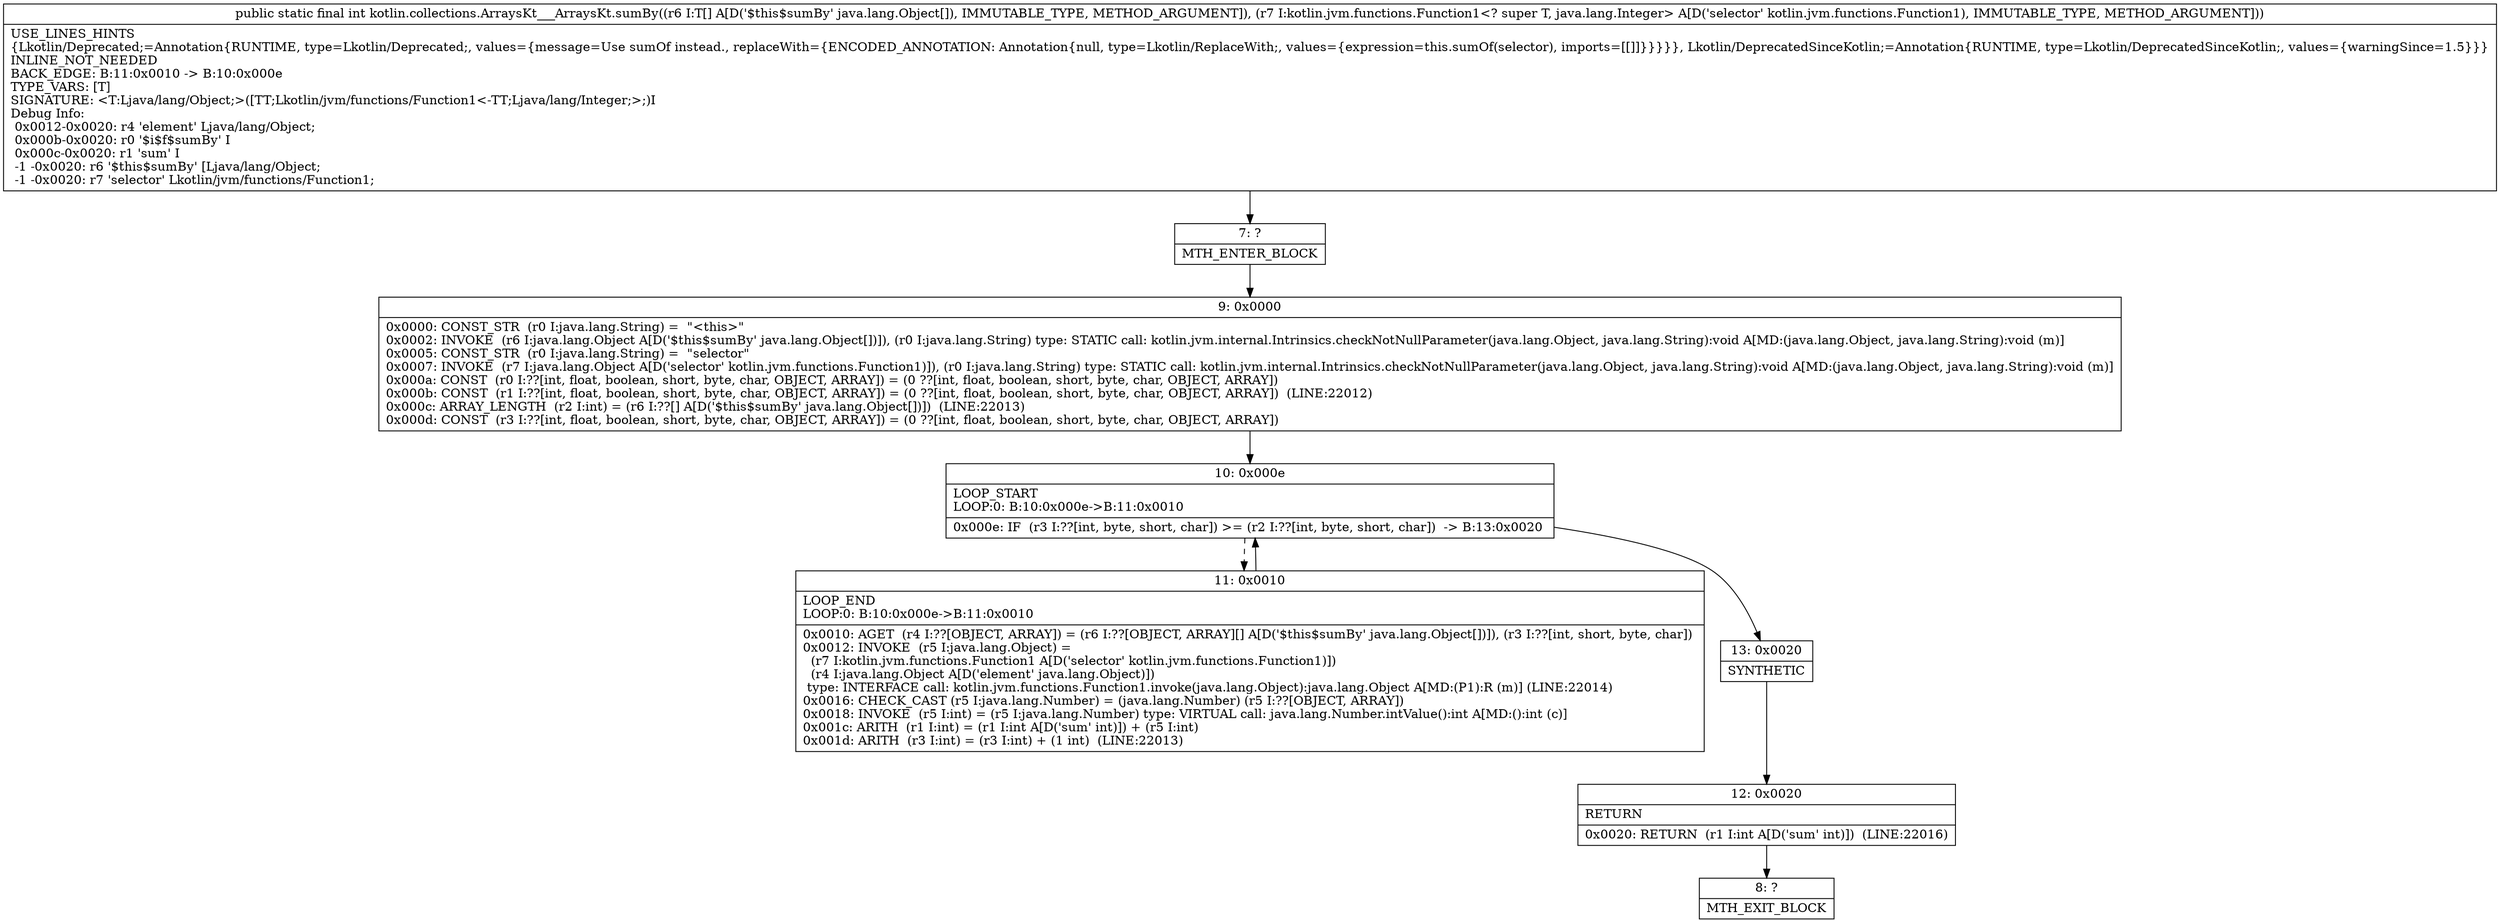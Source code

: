 digraph "CFG forkotlin.collections.ArraysKt___ArraysKt.sumBy([Ljava\/lang\/Object;Lkotlin\/jvm\/functions\/Function1;)I" {
Node_7 [shape=record,label="{7\:\ ?|MTH_ENTER_BLOCK\l}"];
Node_9 [shape=record,label="{9\:\ 0x0000|0x0000: CONST_STR  (r0 I:java.lang.String) =  \"\<this\>\" \l0x0002: INVOKE  (r6 I:java.lang.Object A[D('$this$sumBy' java.lang.Object[])]), (r0 I:java.lang.String) type: STATIC call: kotlin.jvm.internal.Intrinsics.checkNotNullParameter(java.lang.Object, java.lang.String):void A[MD:(java.lang.Object, java.lang.String):void (m)]\l0x0005: CONST_STR  (r0 I:java.lang.String) =  \"selector\" \l0x0007: INVOKE  (r7 I:java.lang.Object A[D('selector' kotlin.jvm.functions.Function1)]), (r0 I:java.lang.String) type: STATIC call: kotlin.jvm.internal.Intrinsics.checkNotNullParameter(java.lang.Object, java.lang.String):void A[MD:(java.lang.Object, java.lang.String):void (m)]\l0x000a: CONST  (r0 I:??[int, float, boolean, short, byte, char, OBJECT, ARRAY]) = (0 ??[int, float, boolean, short, byte, char, OBJECT, ARRAY]) \l0x000b: CONST  (r1 I:??[int, float, boolean, short, byte, char, OBJECT, ARRAY]) = (0 ??[int, float, boolean, short, byte, char, OBJECT, ARRAY])  (LINE:22012)\l0x000c: ARRAY_LENGTH  (r2 I:int) = (r6 I:??[] A[D('$this$sumBy' java.lang.Object[])])  (LINE:22013)\l0x000d: CONST  (r3 I:??[int, float, boolean, short, byte, char, OBJECT, ARRAY]) = (0 ??[int, float, boolean, short, byte, char, OBJECT, ARRAY]) \l}"];
Node_10 [shape=record,label="{10\:\ 0x000e|LOOP_START\lLOOP:0: B:10:0x000e\-\>B:11:0x0010\l|0x000e: IF  (r3 I:??[int, byte, short, char]) \>= (r2 I:??[int, byte, short, char])  \-\> B:13:0x0020 \l}"];
Node_11 [shape=record,label="{11\:\ 0x0010|LOOP_END\lLOOP:0: B:10:0x000e\-\>B:11:0x0010\l|0x0010: AGET  (r4 I:??[OBJECT, ARRAY]) = (r6 I:??[OBJECT, ARRAY][] A[D('$this$sumBy' java.lang.Object[])]), (r3 I:??[int, short, byte, char]) \l0x0012: INVOKE  (r5 I:java.lang.Object) = \l  (r7 I:kotlin.jvm.functions.Function1 A[D('selector' kotlin.jvm.functions.Function1)])\l  (r4 I:java.lang.Object A[D('element' java.lang.Object)])\l type: INTERFACE call: kotlin.jvm.functions.Function1.invoke(java.lang.Object):java.lang.Object A[MD:(P1):R (m)] (LINE:22014)\l0x0016: CHECK_CAST (r5 I:java.lang.Number) = (java.lang.Number) (r5 I:??[OBJECT, ARRAY]) \l0x0018: INVOKE  (r5 I:int) = (r5 I:java.lang.Number) type: VIRTUAL call: java.lang.Number.intValue():int A[MD:():int (c)]\l0x001c: ARITH  (r1 I:int) = (r1 I:int A[D('sum' int)]) + (r5 I:int) \l0x001d: ARITH  (r3 I:int) = (r3 I:int) + (1 int)  (LINE:22013)\l}"];
Node_13 [shape=record,label="{13\:\ 0x0020|SYNTHETIC\l}"];
Node_12 [shape=record,label="{12\:\ 0x0020|RETURN\l|0x0020: RETURN  (r1 I:int A[D('sum' int)])  (LINE:22016)\l}"];
Node_8 [shape=record,label="{8\:\ ?|MTH_EXIT_BLOCK\l}"];
MethodNode[shape=record,label="{public static final int kotlin.collections.ArraysKt___ArraysKt.sumBy((r6 I:T[] A[D('$this$sumBy' java.lang.Object[]), IMMUTABLE_TYPE, METHOD_ARGUMENT]), (r7 I:kotlin.jvm.functions.Function1\<? super T, java.lang.Integer\> A[D('selector' kotlin.jvm.functions.Function1), IMMUTABLE_TYPE, METHOD_ARGUMENT]))  | USE_LINES_HINTS\l\{Lkotlin\/Deprecated;=Annotation\{RUNTIME, type=Lkotlin\/Deprecated;, values=\{message=Use sumOf instead., replaceWith=\{ENCODED_ANNOTATION: Annotation\{null, type=Lkotlin\/ReplaceWith;, values=\{expression=this.sumOf(selector), imports=[[]]\}\}\}\}\}, Lkotlin\/DeprecatedSinceKotlin;=Annotation\{RUNTIME, type=Lkotlin\/DeprecatedSinceKotlin;, values=\{warningSince=1.5\}\}\}\lINLINE_NOT_NEEDED\lBACK_EDGE: B:11:0x0010 \-\> B:10:0x000e\lTYPE_VARS: [T]\lSIGNATURE: \<T:Ljava\/lang\/Object;\>([TT;Lkotlin\/jvm\/functions\/Function1\<\-TT;Ljava\/lang\/Integer;\>;)I\lDebug Info:\l  0x0012\-0x0020: r4 'element' Ljava\/lang\/Object;\l  0x000b\-0x0020: r0 '$i$f$sumBy' I\l  0x000c\-0x0020: r1 'sum' I\l  \-1 \-0x0020: r6 '$this$sumBy' [Ljava\/lang\/Object;\l  \-1 \-0x0020: r7 'selector' Lkotlin\/jvm\/functions\/Function1;\l}"];
MethodNode -> Node_7;Node_7 -> Node_9;
Node_9 -> Node_10;
Node_10 -> Node_11[style=dashed];
Node_10 -> Node_13;
Node_11 -> Node_10;
Node_13 -> Node_12;
Node_12 -> Node_8;
}

